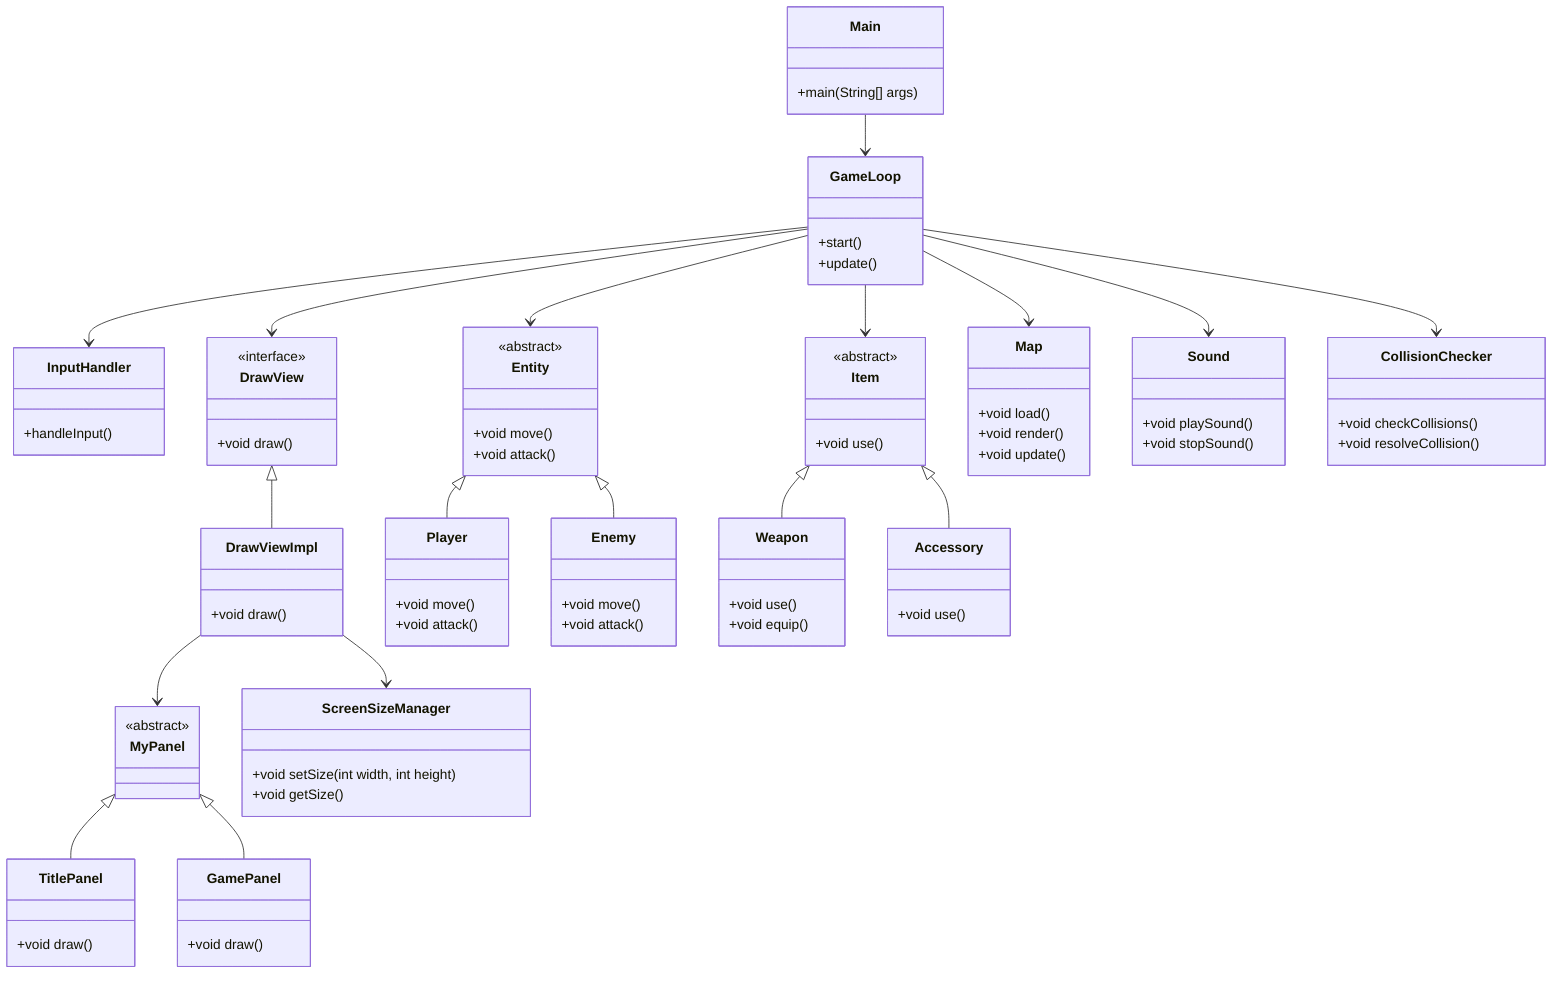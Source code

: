classDiagram
    class Main {
        +main(String[] args)
    }

    class GameLoop {
        +start()
        +update()
    }

    class InputHandler {
        +handleInput()
    }

    class DrawView {
        <<interface>>
        +void draw()
    }

    class DrawViewImpl {
        +void draw()
    }

    class MyPanel {
        <<abstract>>
    }

    class TitlePanel {
        +void draw()
    }

    class GamePanel {
        +void draw()
    }

    class Entity {
        <<abstract>>
        +void move()
        +void attack()
    }

    class Player {
        +void move()
        +void attack()
    }

    class Enemy {
        +void move()
        +void attack()
    }

    class Item {
        <<abstract>>
        +void use()
    }

    class Weapon {
        +void use()
        +void equip()
    }

    class Accessory {
        +void use()
    }

    class Map {
        +void load()
        +void render()
        +void update()
    }

    class Sound {
        +void playSound()
        +void stopSound()
    }

    class ScreenSizeManager {
        +void setSize(int width, int height)
        +void getSize()
    }

    class CollisionChecker {
        +void checkCollisions()
        +void resolveCollision()
    }

    %% Relazioni MVC
    Main --> GameLoop

    GameLoop --> Entity
    GameLoop --> Item
    GameLoop --> DrawView
    GameLoop --> Map
    GameLoop --> Sound
    GameLoop --> InputHandler
    GameLoop --> CollisionChecker

    DrawView <|-- DrawViewImpl
    DrawViewImpl --> MyPanel
    MyPanel <|-- TitlePanel
    MyPanel <|-- GamePanel

    DrawViewImpl --> ScreenSizeManager

    Entity <|-- Player
    Entity <|-- Enemy

    Item <|-- Weapon
    Item <|-- Accessory